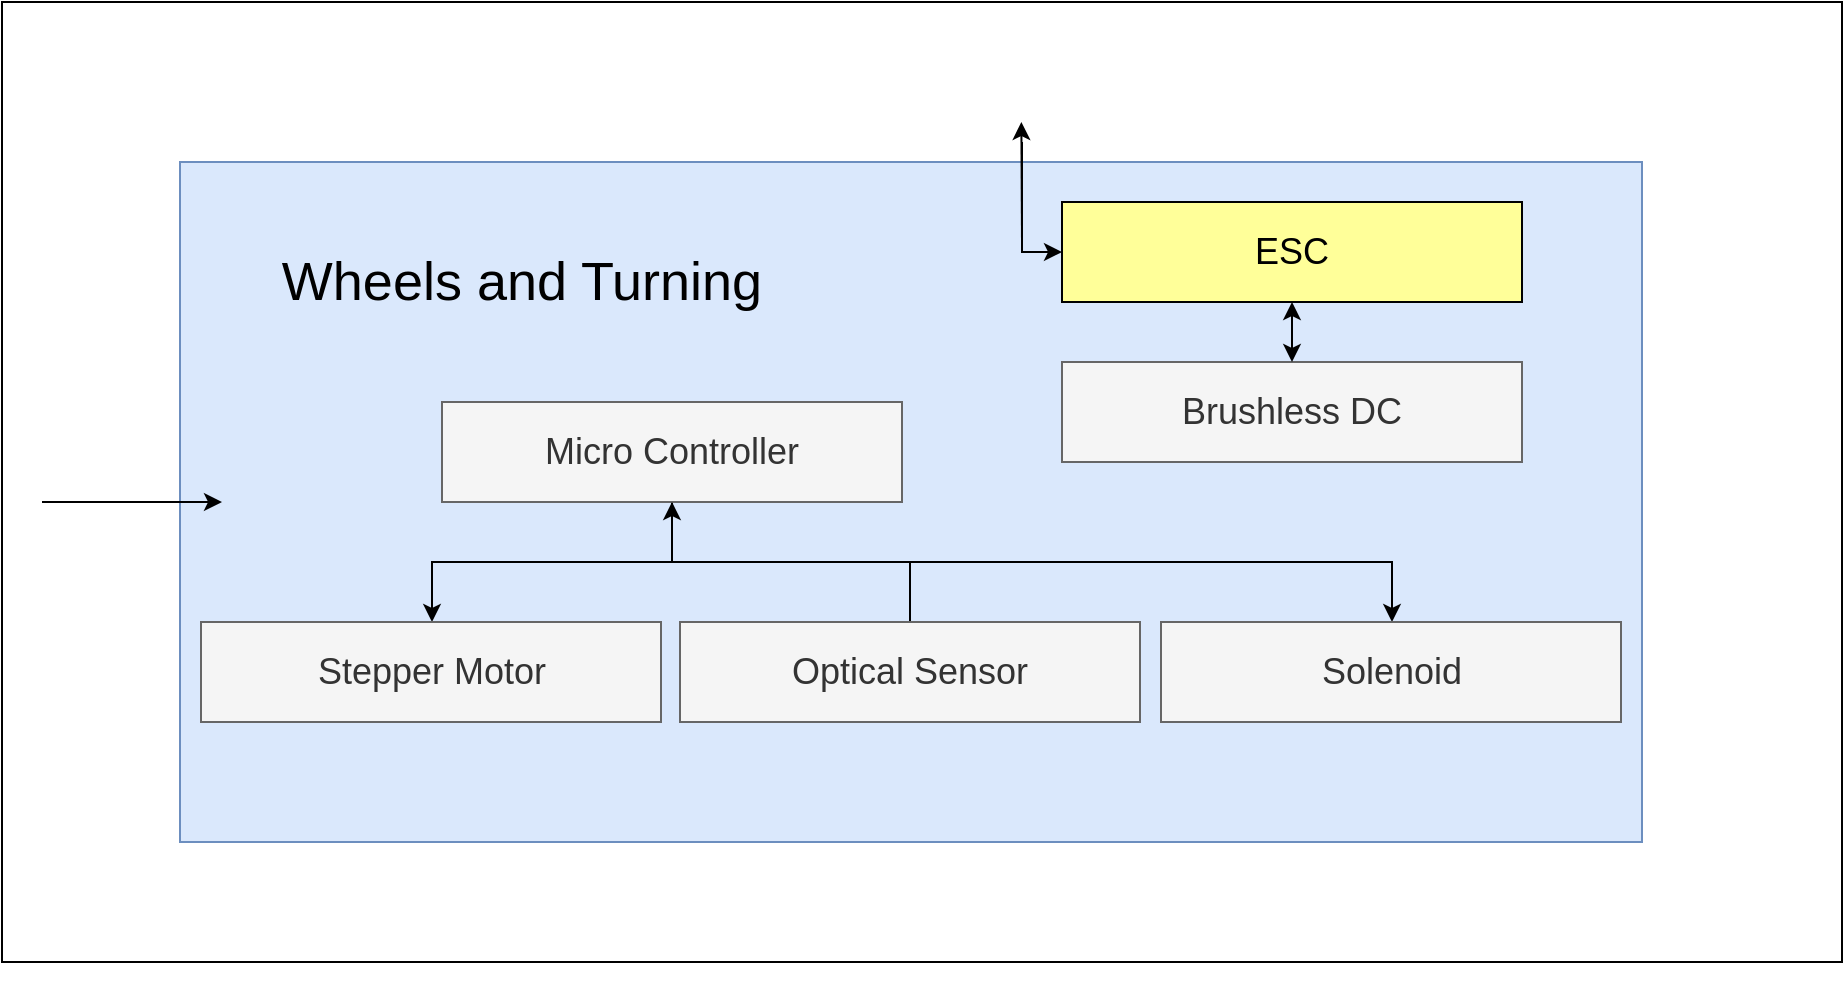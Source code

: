 <mxfile version="15.9.1" type="device"><diagram id="c9srMotP2O3hKFXso8sS" name="Page-1"><mxGraphModel dx="3792" dy="1065" grid="1" gridSize="10" guides="1" tooltips="1" connect="1" arrows="1" fold="1" page="1" pageScale="1" pageWidth="850" pageHeight="1100" math="0" shadow="0"><root><mxCell id="0"/><mxCell id="1" parent="0"/><mxCell id="m60h9jhjNlDXzHuw5Jvv-9" value="" style="rounded=0;whiteSpace=wrap;html=1;fontSize=14;" parent="1" vertex="1"><mxGeometry x="-810" y="30" width="920" height="480" as="geometry"/></mxCell><mxCell id="m60h9jhjNlDXzHuw5Jvv-10" value="" style="rounded=0;whiteSpace=wrap;html=1;fillColor=#dae8fc;strokeColor=#6c8ebf;" parent="1" vertex="1"><mxGeometry x="-721" y="110" width="731" height="340" as="geometry"/></mxCell><mxCell id="m60h9jhjNlDXzHuw5Jvv-11" value="Wheels and Turning" style="text;html=1;strokeColor=none;fillColor=none;align=center;verticalAlign=middle;whiteSpace=wrap;rounded=0;fontSize=27;" parent="1" vertex="1"><mxGeometry x="-700" y="140" width="300" height="60" as="geometry"/></mxCell><mxCell id="m60h9jhjNlDXzHuw5Jvv-12" value="ESC" style="rounded=0;whiteSpace=wrap;html=1;fontSize=18;fillColor=#FFFF99;strokeColor=#000000;" parent="1" vertex="1"><mxGeometry x="-280" y="130" width="230" height="50" as="geometry"/></mxCell><mxCell id="H8hmuo9kM6WdnTV6Zb3J-20" style="edgeStyle=orthogonalEdgeStyle;rounded=0;orthogonalLoop=1;jettySize=auto;html=1;" parent="1" source="m60h9jhjNlDXzHuw5Jvv-13" target="m60h9jhjNlDXzHuw5Jvv-38" edge="1"><mxGeometry relative="1" as="geometry"><Array as="points"><mxPoint x="-475" y="310"/><mxPoint x="-595" y="310"/></Array></mxGeometry></mxCell><mxCell id="H8hmuo9kM6WdnTV6Zb3J-21" style="edgeStyle=orthogonalEdgeStyle;rounded=0;orthogonalLoop=1;jettySize=auto;html=1;exitX=0.5;exitY=1;exitDx=0;exitDy=0;" parent="1" source="m60h9jhjNlDXzHuw5Jvv-13" target="H8hmuo9kM6WdnTV6Zb3J-4" edge="1"><mxGeometry relative="1" as="geometry"><Array as="points"><mxPoint x="-475" y="310"/><mxPoint x="-115" y="310"/></Array></mxGeometry></mxCell><mxCell id="m60h9jhjNlDXzHuw5Jvv-13" value="Micro Controller" style="rounded=0;whiteSpace=wrap;html=1;fontSize=18;fillColor=#f5f5f5;fontColor=#333333;strokeColor=#666666;" parent="1" vertex="1"><mxGeometry x="-590" y="230" width="230" height="50" as="geometry"/></mxCell><mxCell id="m60h9jhjNlDXzHuw5Jvv-37" value="&lt;div&gt;Brushless DC&lt;/div&gt;" style="rounded=0;whiteSpace=wrap;html=1;fontSize=18;fillColor=#f5f5f5;strokeColor=#666666;fontColor=#333333;" parent="1" vertex="1"><mxGeometry x="-280" y="210" width="230" height="50" as="geometry"/></mxCell><mxCell id="m60h9jhjNlDXzHuw5Jvv-38" value="Stepper Motor" style="rounded=0;whiteSpace=wrap;html=1;fontSize=18;fillColor=#f5f5f5;fontColor=#333333;strokeColor=#666666;" parent="1" vertex="1"><mxGeometry x="-710.5" y="340" width="230" height="50" as="geometry"/></mxCell><mxCell id="m60h9jhjNlDXzHuw5Jvv-45" style="edgeStyle=orthogonalEdgeStyle;rounded=0;orthogonalLoop=1;jettySize=auto;html=1;entryX=0;entryY=0.5;entryDx=0;entryDy=0;" parent="1" target="m60h9jhjNlDXzHuw5Jvv-12" edge="1"><mxGeometry relative="1" as="geometry"><mxPoint x="-300" y="100" as="sourcePoint"/><Array as="points"><mxPoint x="-300" y="155"/></Array></mxGeometry></mxCell><mxCell id="m60h9jhjNlDXzHuw5Jvv-55" style="edgeStyle=orthogonalEdgeStyle;rounded=0;orthogonalLoop=1;jettySize=auto;html=1;exitX=0.5;exitY=1;exitDx=0;exitDy=0;" parent="1" source="m60h9jhjNlDXzHuw5Jvv-9" target="m60h9jhjNlDXzHuw5Jvv-9" edge="1"><mxGeometry relative="1" as="geometry"/></mxCell><mxCell id="H8hmuo9kM6WdnTV6Zb3J-1" value="" style="endArrow=classic;startArrow=classic;html=1;rounded=0;exitX=0.5;exitY=1;exitDx=0;exitDy=0;" parent="1" source="m60h9jhjNlDXzHuw5Jvv-12" target="m60h9jhjNlDXzHuw5Jvv-37" edge="1"><mxGeometry width="50" height="50" relative="1" as="geometry"><mxPoint x="-200" y="210" as="sourcePoint"/><mxPoint x="-140" y="300" as="targetPoint"/></mxGeometry></mxCell><mxCell id="H8hmuo9kM6WdnTV6Zb3J-22" style="edgeStyle=orthogonalEdgeStyle;rounded=0;orthogonalLoop=1;jettySize=auto;html=1;entryX=0.5;entryY=1;entryDx=0;entryDy=0;" parent="1" source="H8hmuo9kM6WdnTV6Zb3J-3" target="m60h9jhjNlDXzHuw5Jvv-13" edge="1"><mxGeometry relative="1" as="geometry"/></mxCell><mxCell id="H8hmuo9kM6WdnTV6Zb3J-3" value="Optical Sensor" style="rounded=0;whiteSpace=wrap;html=1;fontSize=18;fillColor=#f5f5f5;fontColor=#333333;strokeColor=#666666;" parent="1" vertex="1"><mxGeometry x="-471" y="340" width="230" height="50" as="geometry"/></mxCell><mxCell id="H8hmuo9kM6WdnTV6Zb3J-4" value="Solenoid" style="rounded=0;whiteSpace=wrap;html=1;fontSize=18;fillColor=#f5f5f5;fontColor=#333333;strokeColor=#666666;" parent="1" vertex="1"><mxGeometry x="-230.5" y="340" width="230" height="50" as="geometry"/></mxCell><mxCell id="H8hmuo9kM6WdnTV6Zb3J-25" value="" style="endArrow=classic;html=1;rounded=0;entryX=0.554;entryY=0.125;entryDx=0;entryDy=0;entryPerimeter=0;" parent="1" target="m60h9jhjNlDXzHuw5Jvv-9" edge="1"><mxGeometry width="50" height="50" relative="1" as="geometry"><mxPoint x="-300" y="150" as="sourcePoint"/><mxPoint x="-300" y="100" as="targetPoint"/></mxGeometry></mxCell><mxCell id="v_1WuCge9kZ9W8oBWLdT-1" value="" style="endArrow=classic;html=1;rounded=0;" edge="1" parent="1"><mxGeometry width="50" height="50" relative="1" as="geometry"><mxPoint x="-790" y="280" as="sourcePoint"/><mxPoint x="-700" y="280" as="targetPoint"/></mxGeometry></mxCell></root></mxGraphModel></diagram></mxfile>